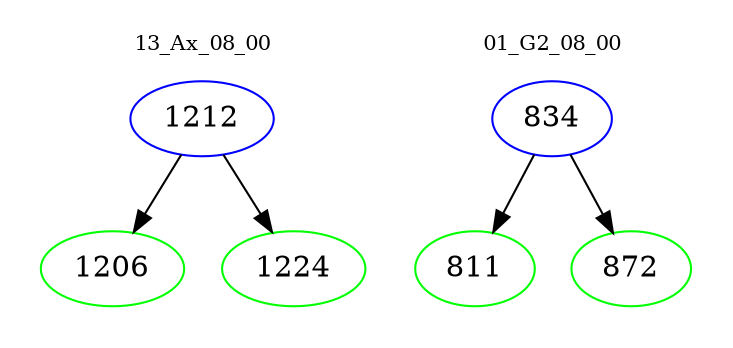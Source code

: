 digraph{
subgraph cluster_0 {
color = white
label = "13_Ax_08_00";
fontsize=10;
T0_1212 [label="1212", color="blue"]
T0_1212 -> T0_1206 [color="black"]
T0_1206 [label="1206", color="green"]
T0_1212 -> T0_1224 [color="black"]
T0_1224 [label="1224", color="green"]
}
subgraph cluster_1 {
color = white
label = "01_G2_08_00";
fontsize=10;
T1_834 [label="834", color="blue"]
T1_834 -> T1_811 [color="black"]
T1_811 [label="811", color="green"]
T1_834 -> T1_872 [color="black"]
T1_872 [label="872", color="green"]
}
}
